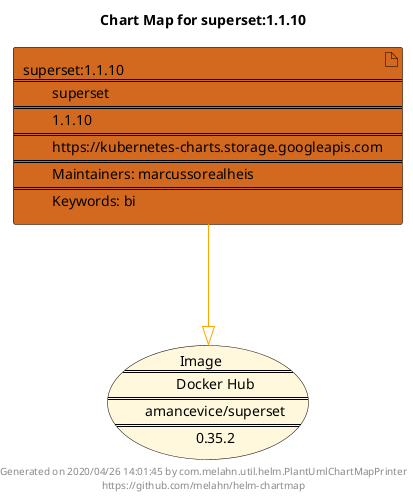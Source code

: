 @startuml
skinparam linetype ortho
skinparam backgroundColor white
skinparam usecaseBorderColor black
skinparam usecaseArrowColor LightSlateGray
skinparam artifactBorderColor black
skinparam artifactArrowColor LightSlateGray

title Chart Map for superset:1.1.10

'There is one referenced Helm Chart
artifact "superset:1.1.10\n====\n\tsuperset\n====\n\t1.1.10\n====\n\thttps://kubernetes-charts.storage.googleapis.com\n====\n\tMaintainers: marcussorealheis\n====\n\tKeywords: bi" as superset_1_1_10 #Chocolate

'There is one referenced Docker Image
usecase "Image\n====\n\tDocker Hub\n====\n\tamancevice/superset\n====\n\t0.35.2" as amancevice_superset_0_35_2 #Cornsilk

'Chart Dependencies
superset_1_1_10--[#orange]-|>amancevice_superset_0_35_2

center footer Generated on 2020/04/26 14:01:45 by com.melahn.util.helm.PlantUmlChartMapPrinter\nhttps://github.com/melahn/helm-chartmap
@enduml
